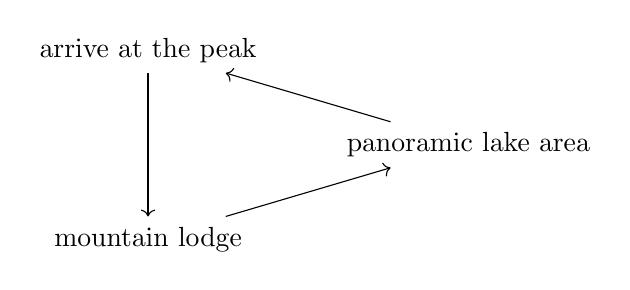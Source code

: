    \begin{tikzcd}
    \text{arrive at the peak}\arrow{dd}&\\
    &\text{panoramic lake area}\arrow{ul}\\
    \text{mountain lodge}\arrow{ur}&
    \end{tikzcd}